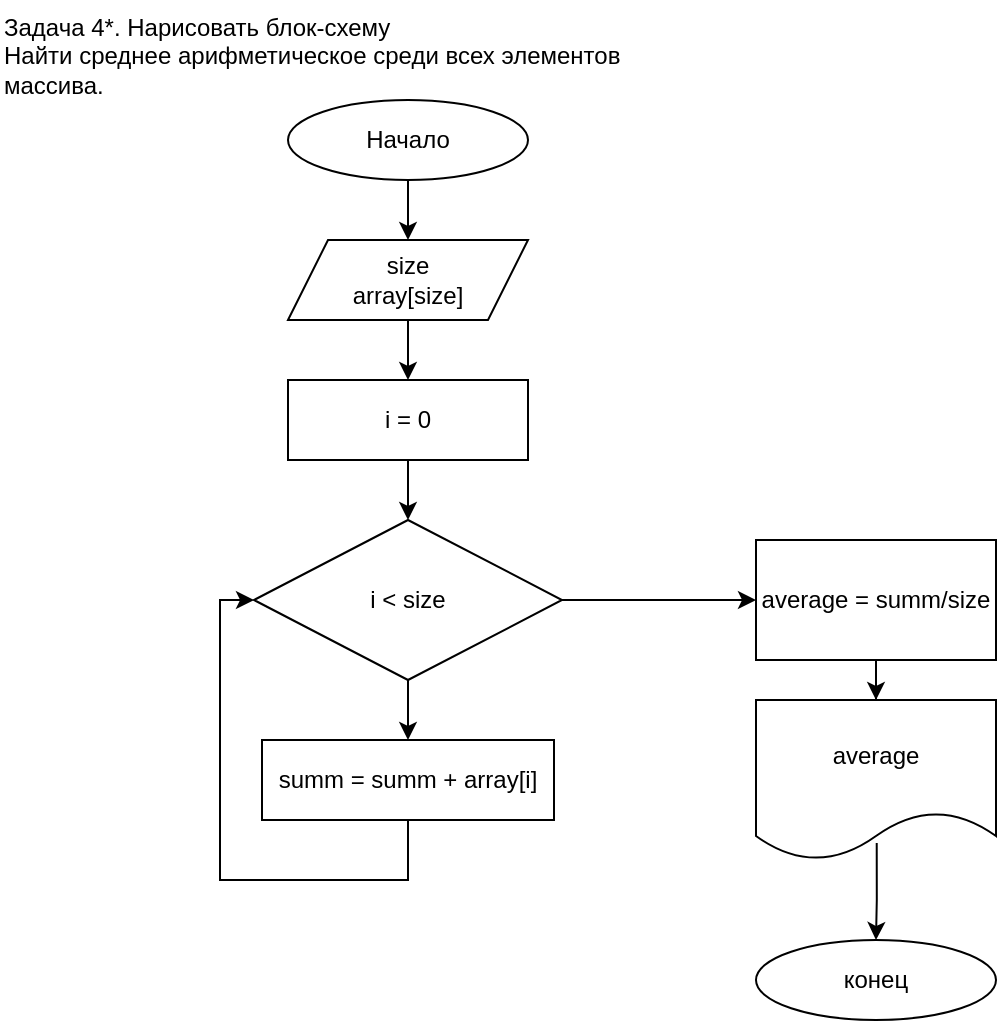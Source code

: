 <mxfile version="20.0.4" type="github">
  <diagram id="JdfxPXumMz7mbylBswDx" name="Page-1">
    <mxGraphModel dx="1550" dy="863" grid="1" gridSize="10" guides="1" tooltips="1" connect="1" arrows="1" fold="1" page="1" pageScale="1" pageWidth="827" pageHeight="1169" math="0" shadow="0">
      <root>
        <mxCell id="0" />
        <mxCell id="1" parent="0" />
        <mxCell id="DFCimMSdHchpvhJt0v_h-1" value="Задача 4*. Нарисовать блок-схему&#xa;Найти среднее арифметическое среди всех элементов массива." style="text;whiteSpace=wrap;html=1;" vertex="1" parent="1">
          <mxGeometry x="210" width="360" height="50" as="geometry" />
        </mxCell>
        <mxCell id="DFCimMSdHchpvhJt0v_h-3" value="" style="edgeStyle=orthogonalEdgeStyle;rounded=0;orthogonalLoop=1;jettySize=auto;html=1;" edge="1" parent="1" source="DFCimMSdHchpvhJt0v_h-4" target="DFCimMSdHchpvhJt0v_h-5">
          <mxGeometry relative="1" as="geometry" />
        </mxCell>
        <mxCell id="DFCimMSdHchpvhJt0v_h-4" value="Начало" style="ellipse;whiteSpace=wrap;html=1;" vertex="1" parent="1">
          <mxGeometry x="354" y="50" width="120" height="40" as="geometry" />
        </mxCell>
        <mxCell id="DFCimMSdHchpvhJt0v_h-7" value="" style="edgeStyle=orthogonalEdgeStyle;rounded=0;orthogonalLoop=1;jettySize=auto;html=1;" edge="1" parent="1" source="DFCimMSdHchpvhJt0v_h-5">
          <mxGeometry relative="1" as="geometry">
            <mxPoint x="414" y="190" as="targetPoint" />
          </mxGeometry>
        </mxCell>
        <mxCell id="DFCimMSdHchpvhJt0v_h-5" value="size&lt;br&gt;array[size]" style="shape=parallelogram;perimeter=parallelogramPerimeter;whiteSpace=wrap;html=1;fixedSize=1;" vertex="1" parent="1">
          <mxGeometry x="354" y="120" width="120" height="40" as="geometry" />
        </mxCell>
        <mxCell id="DFCimMSdHchpvhJt0v_h-12" value="" style="edgeStyle=orthogonalEdgeStyle;rounded=0;orthogonalLoop=1;jettySize=auto;html=1;" edge="1" parent="1" source="DFCimMSdHchpvhJt0v_h-9" target="DFCimMSdHchpvhJt0v_h-11">
          <mxGeometry relative="1" as="geometry" />
        </mxCell>
        <mxCell id="DFCimMSdHchpvhJt0v_h-9" value="i = 0" style="rounded=0;whiteSpace=wrap;html=1;" vertex="1" parent="1">
          <mxGeometry x="354" y="190" width="120" height="40" as="geometry" />
        </mxCell>
        <mxCell id="DFCimMSdHchpvhJt0v_h-10" style="edgeStyle=orthogonalEdgeStyle;rounded=0;orthogonalLoop=1;jettySize=auto;html=1;exitX=0.5;exitY=1;exitDx=0;exitDy=0;" edge="1" parent="1" source="DFCimMSdHchpvhJt0v_h-9" target="DFCimMSdHchpvhJt0v_h-9">
          <mxGeometry relative="1" as="geometry" />
        </mxCell>
        <mxCell id="DFCimMSdHchpvhJt0v_h-14" value="" style="edgeStyle=orthogonalEdgeStyle;rounded=0;orthogonalLoop=1;jettySize=auto;html=1;" edge="1" parent="1" source="DFCimMSdHchpvhJt0v_h-11" target="DFCimMSdHchpvhJt0v_h-13">
          <mxGeometry relative="1" as="geometry" />
        </mxCell>
        <mxCell id="DFCimMSdHchpvhJt0v_h-17" value="" style="edgeStyle=orthogonalEdgeStyle;rounded=0;orthogonalLoop=1;jettySize=auto;html=1;" edge="1" parent="1" source="DFCimMSdHchpvhJt0v_h-11" target="DFCimMSdHchpvhJt0v_h-16">
          <mxGeometry relative="1" as="geometry" />
        </mxCell>
        <mxCell id="DFCimMSdHchpvhJt0v_h-11" value="i &amp;lt; size" style="rhombus;whiteSpace=wrap;html=1;rounded=0;" vertex="1" parent="1">
          <mxGeometry x="337" y="260" width="154" height="80" as="geometry" />
        </mxCell>
        <mxCell id="DFCimMSdHchpvhJt0v_h-13" value="summ = summ + array[i]" style="whiteSpace=wrap;html=1;rounded=0;" vertex="1" parent="1">
          <mxGeometry x="341" y="370" width="146" height="40" as="geometry" />
        </mxCell>
        <mxCell id="DFCimMSdHchpvhJt0v_h-15" value="" style="endArrow=classic;html=1;rounded=0;entryX=0;entryY=0.5;entryDx=0;entryDy=0;" edge="1" parent="1" target="DFCimMSdHchpvhJt0v_h-11">
          <mxGeometry width="50" height="50" relative="1" as="geometry">
            <mxPoint x="414" y="410" as="sourcePoint" />
            <mxPoint x="464" y="360" as="targetPoint" />
            <Array as="points">
              <mxPoint x="414" y="440" />
              <mxPoint x="320" y="440" />
              <mxPoint x="320" y="300" />
            </Array>
          </mxGeometry>
        </mxCell>
        <mxCell id="DFCimMSdHchpvhJt0v_h-19" value="" style="edgeStyle=orthogonalEdgeStyle;rounded=0;orthogonalLoop=1;jettySize=auto;html=1;" edge="1" parent="1" source="DFCimMSdHchpvhJt0v_h-16" target="DFCimMSdHchpvhJt0v_h-18">
          <mxGeometry relative="1" as="geometry" />
        </mxCell>
        <mxCell id="DFCimMSdHchpvhJt0v_h-16" value="average = summ/size" style="whiteSpace=wrap;html=1;rounded=0;" vertex="1" parent="1">
          <mxGeometry x="588" y="270" width="120" height="60" as="geometry" />
        </mxCell>
        <mxCell id="DFCimMSdHchpvhJt0v_h-21" value="" style="edgeStyle=orthogonalEdgeStyle;rounded=0;orthogonalLoop=1;jettySize=auto;html=1;exitX=0.503;exitY=0.893;exitDx=0;exitDy=0;exitPerimeter=0;" edge="1" parent="1" source="DFCimMSdHchpvhJt0v_h-18" target="DFCimMSdHchpvhJt0v_h-20">
          <mxGeometry relative="1" as="geometry" />
        </mxCell>
        <mxCell id="DFCimMSdHchpvhJt0v_h-18" value="average" style="shape=document;whiteSpace=wrap;html=1;boundedLbl=1;rounded=0;" vertex="1" parent="1">
          <mxGeometry x="588" y="350" width="120" height="80" as="geometry" />
        </mxCell>
        <mxCell id="DFCimMSdHchpvhJt0v_h-20" value="конец" style="ellipse;whiteSpace=wrap;html=1;rounded=0;" vertex="1" parent="1">
          <mxGeometry x="588" y="470" width="120" height="40" as="geometry" />
        </mxCell>
      </root>
    </mxGraphModel>
  </diagram>
</mxfile>
